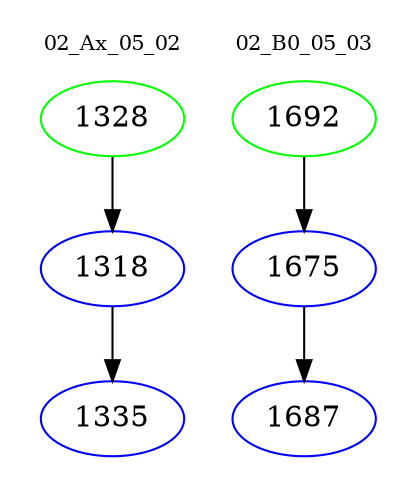 digraph{
subgraph cluster_0 {
color = white
label = "02_Ax_05_02";
fontsize=10;
T0_1328 [label="1328", color="green"]
T0_1328 -> T0_1318 [color="black"]
T0_1318 [label="1318", color="blue"]
T0_1318 -> T0_1335 [color="black"]
T0_1335 [label="1335", color="blue"]
}
subgraph cluster_1 {
color = white
label = "02_B0_05_03";
fontsize=10;
T1_1692 [label="1692", color="green"]
T1_1692 -> T1_1675 [color="black"]
T1_1675 [label="1675", color="blue"]
T1_1675 -> T1_1687 [color="black"]
T1_1687 [label="1687", color="blue"]
}
}
